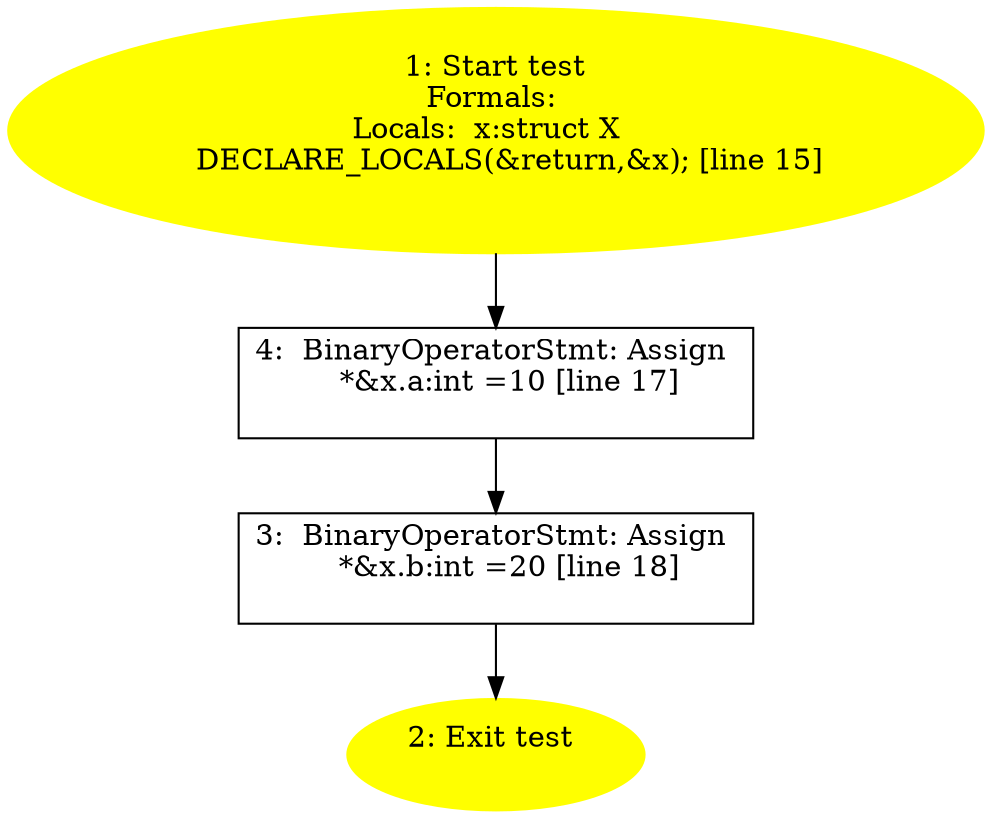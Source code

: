 /* @generated */
digraph iCFG {
"test.098f6bcd4621d373cade4e832627b4f6_4" [label="4:  BinaryOperatorStmt: Assign \n   *&x.a:int =10 [line 17]\n " shape="box"]
	

	 "test.098f6bcd4621d373cade4e832627b4f6_4" -> "test.098f6bcd4621d373cade4e832627b4f6_3" ;
"test.098f6bcd4621d373cade4e832627b4f6_3" [label="3:  BinaryOperatorStmt: Assign \n   *&x.b:int =20 [line 18]\n " shape="box"]
	

	 "test.098f6bcd4621d373cade4e832627b4f6_3" -> "test.098f6bcd4621d373cade4e832627b4f6_2" ;
"test.098f6bcd4621d373cade4e832627b4f6_2" [label="2: Exit test \n  " color=yellow style=filled]
	

"test.098f6bcd4621d373cade4e832627b4f6_1" [label="1: Start test\nFormals: \nLocals:  x:struct X  \n   DECLARE_LOCALS(&return,&x); [line 15]\n " color=yellow style=filled]
	

	 "test.098f6bcd4621d373cade4e832627b4f6_1" -> "test.098f6bcd4621d373cade4e832627b4f6_4" ;
}
